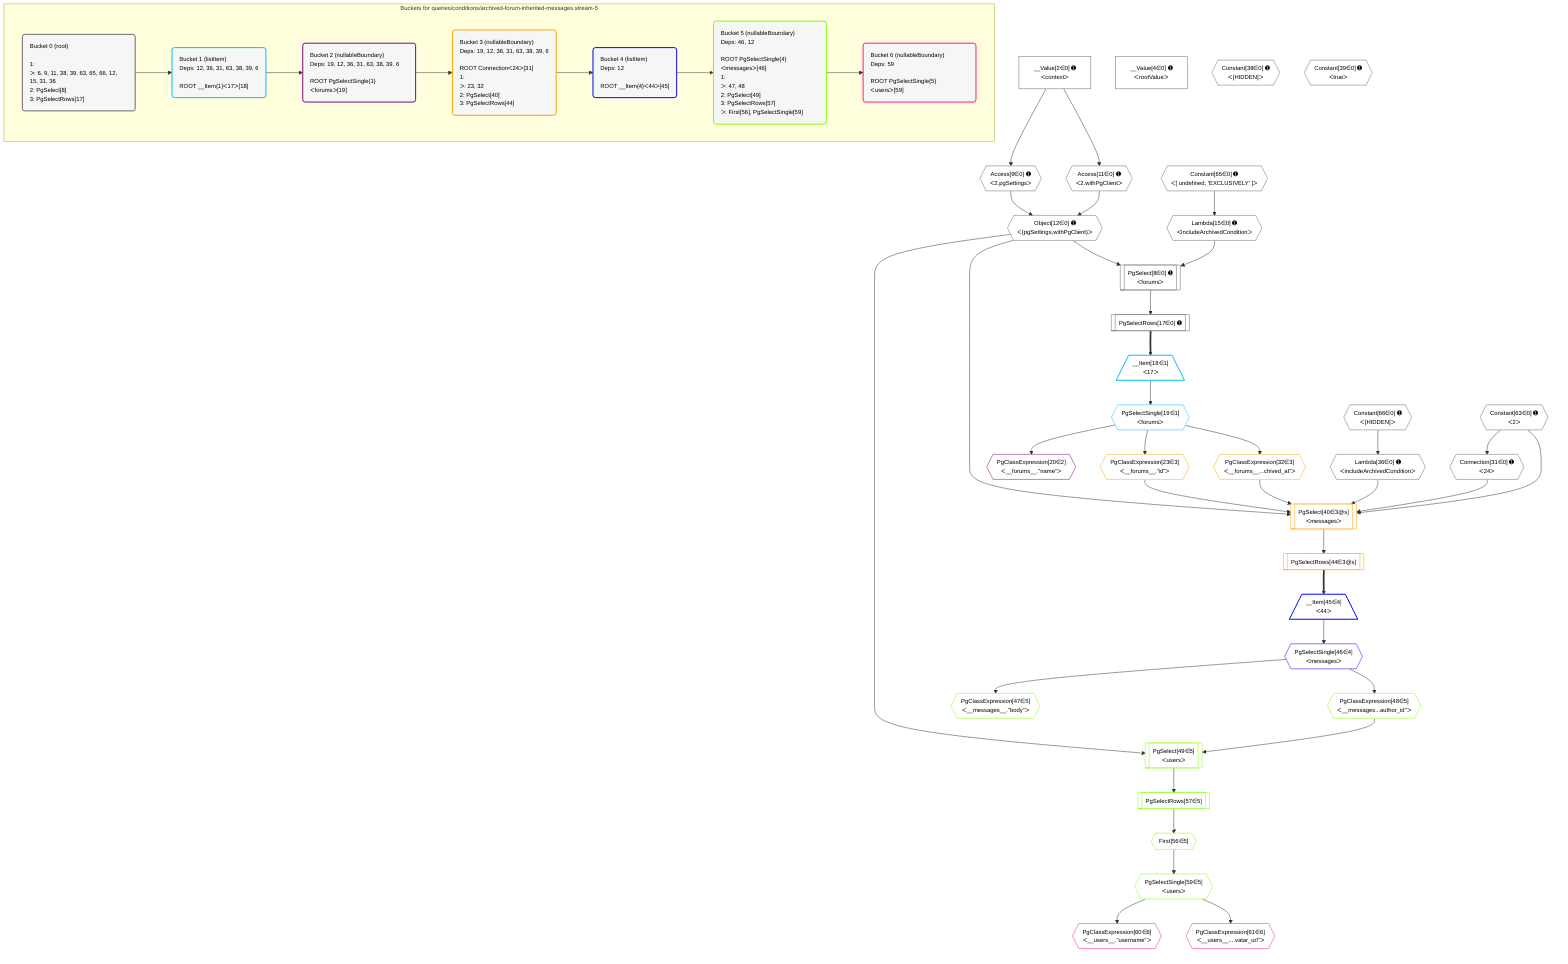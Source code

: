 %%{init: {'themeVariables': { 'fontSize': '12px'}}}%%
graph TD
    classDef path fill:#eee,stroke:#000,color:#000
    classDef plan fill:#fff,stroke-width:1px,color:#000
    classDef itemplan fill:#fff,stroke-width:2px,color:#000
    classDef unbatchedplan fill:#dff,stroke-width:1px,color:#000
    classDef sideeffectplan fill:#fcc,stroke-width:2px,color:#000
    classDef bucket fill:#f6f6f6,color:#000,stroke-width:2px,text-align:left

    subgraph "Buckets for queries/conditions/archived-forum-inherited-messages.stream-5"
    Bucket0("Bucket 0 (root)<br /><br />1: <br />ᐳ: 6, 9, 11, 38, 39, 63, 65, 66, 12, 15, 31, 36<br />2: PgSelect[8]<br />3: PgSelectRows[17]"):::bucket
    Bucket1("Bucket 1 (listItem)<br />Deps: 12, 36, 31, 63, 38, 39, 6<br /><br />ROOT __Item{1}ᐸ17ᐳ[18]"):::bucket
    Bucket2("Bucket 2 (nullableBoundary)<br />Deps: 19, 12, 36, 31, 63, 38, 39, 6<br /><br />ROOT PgSelectSingle{1}ᐸforumsᐳ[19]"):::bucket
    Bucket3("Bucket 3 (nullableBoundary)<br />Deps: 19, 12, 36, 31, 63, 38, 39, 6<br /><br />ROOT Connectionᐸ24ᐳ[31]<br />1: <br />ᐳ: 23, 32<br />2: PgSelect[40]<br />3: PgSelectRows[44]"):::bucket
    Bucket4("Bucket 4 (listItem)<br />Deps: 12<br /><br />ROOT __Item{4}ᐸ44ᐳ[45]"):::bucket
    Bucket5("Bucket 5 (nullableBoundary)<br />Deps: 46, 12<br /><br />ROOT PgSelectSingle{4}ᐸmessagesᐳ[46]<br />1: <br />ᐳ: 47, 48<br />2: PgSelect[49]<br />3: PgSelectRows[57]<br />ᐳ: First[56], PgSelectSingle[59]"):::bucket
    Bucket6("Bucket 6 (nullableBoundary)<br />Deps: 59<br /><br />ROOT PgSelectSingle{5}ᐸusersᐳ[59]"):::bucket
    end
    Bucket0 --> Bucket1
    Bucket1 --> Bucket2
    Bucket2 --> Bucket3
    Bucket3 --> Bucket4
    Bucket4 --> Bucket5
    Bucket5 --> Bucket6

    %% plan dependencies
    PgSelect8[["PgSelect[8∈0] ➊<br />ᐸforumsᐳ"]]:::plan
    Object12{{"Object[12∈0] ➊<br />ᐸ{pgSettings,withPgClient}ᐳ"}}:::plan
    Lambda15{{"Lambda[15∈0] ➊<br />ᐸincludeArchivedConditionᐳ"}}:::plan
    Object12 & Lambda15 --> PgSelect8
    Access9{{"Access[9∈0] ➊<br />ᐸ2.pgSettingsᐳ"}}:::plan
    Access11{{"Access[11∈0] ➊<br />ᐸ2.withPgClientᐳ"}}:::plan
    Access9 & Access11 --> Object12
    __Value2["__Value[2∈0] ➊<br />ᐸcontextᐳ"]:::plan
    __Value2 --> Access9
    __Value2 --> Access11
    Constant65{{"Constant[65∈0] ➊<br />ᐸ[ undefined, 'EXCLUSIVELY' ]ᐳ"}}:::plan
    Constant65 --> Lambda15
    PgSelectRows17[["PgSelectRows[17∈0] ➊"]]:::plan
    PgSelect8 --> PgSelectRows17
    Connection31{{"Connection[31∈0] ➊<br />ᐸ24ᐳ"}}:::plan
    Constant63{{"Constant[63∈0] ➊<br />ᐸ2ᐳ"}}:::plan
    Constant63 --> Connection31
    Lambda36{{"Lambda[36∈0] ➊<br />ᐸincludeArchivedConditionᐳ"}}:::plan
    Constant66{{"Constant[66∈0] ➊<br />ᐸ[HIDDEN]ᐳ"}}:::plan
    Constant66 --> Lambda36
    __Value4["__Value[4∈0] ➊<br />ᐸrootValueᐳ"]:::plan
    Constant38{{"Constant[38∈0] ➊<br />ᐸ[HIDDEN]ᐳ"}}:::plan
    Constant39{{"Constant[39∈0] ➊<br />ᐸtrueᐳ"}}:::plan
    __Item18[/"__Item[18∈1]<br />ᐸ17ᐳ"\]:::itemplan
    PgSelectRows17 ==> __Item18
    PgSelectSingle19{{"PgSelectSingle[19∈1]<br />ᐸforumsᐳ"}}:::plan
    __Item18 --> PgSelectSingle19
    PgClassExpression20{{"PgClassExpression[20∈2]<br />ᐸ__forums__.”name”ᐳ"}}:::plan
    PgSelectSingle19 --> PgClassExpression20
    PgSelect40[["PgSelect[40∈3@s]<br />ᐸmessagesᐳ"]]:::plan
    PgClassExpression23{{"PgClassExpression[23∈3]<br />ᐸ__forums__.”id”ᐳ"}}:::plan
    PgClassExpression32{{"PgClassExpression[32∈3]<br />ᐸ__forums__...chived_at”ᐳ"}}:::plan
    Object12 & PgClassExpression23 & PgClassExpression32 & Lambda36 & Connection31 & Constant63 --> PgSelect40
    PgSelectSingle19 --> PgClassExpression23
    PgSelectSingle19 --> PgClassExpression32
    PgSelectRows44[["PgSelectRows[44∈3@s]"]]:::plan
    PgSelect40 --> PgSelectRows44
    __Item45[/"__Item[45∈4]<br />ᐸ44ᐳ"\]:::itemplan
    PgSelectRows44 ==> __Item45
    PgSelectSingle46{{"PgSelectSingle[46∈4]<br />ᐸmessagesᐳ"}}:::plan
    __Item45 --> PgSelectSingle46
    PgSelect49[["PgSelect[49∈5]<br />ᐸusersᐳ"]]:::plan
    PgClassExpression48{{"PgClassExpression[48∈5]<br />ᐸ__messages...author_id”ᐳ"}}:::plan
    Object12 & PgClassExpression48 --> PgSelect49
    PgClassExpression47{{"PgClassExpression[47∈5]<br />ᐸ__messages__.”body”ᐳ"}}:::plan
    PgSelectSingle46 --> PgClassExpression47
    PgSelectSingle46 --> PgClassExpression48
    First56{{"First[56∈5]"}}:::plan
    PgSelectRows57[["PgSelectRows[57∈5]"]]:::plan
    PgSelectRows57 --> First56
    PgSelect49 --> PgSelectRows57
    PgSelectSingle59{{"PgSelectSingle[59∈5]<br />ᐸusersᐳ"}}:::plan
    First56 --> PgSelectSingle59
    PgClassExpression60{{"PgClassExpression[60∈6]<br />ᐸ__users__.”username”ᐳ"}}:::plan
    PgSelectSingle59 --> PgClassExpression60
    PgClassExpression61{{"PgClassExpression[61∈6]<br />ᐸ__users__....vatar_url”ᐳ"}}:::plan
    PgSelectSingle59 --> PgClassExpression61

    %% define steps
    classDef bucket0 stroke:#696969
    class Bucket0,__Value2,__Value4,PgSelect8,Access9,Access11,Object12,Lambda15,PgSelectRows17,Connection31,Lambda36,Constant38,Constant39,Constant63,Constant65,Constant66 bucket0
    classDef bucket1 stroke:#00bfff
    class Bucket1,__Item18,PgSelectSingle19 bucket1
    classDef bucket2 stroke:#7f007f
    class Bucket2,PgClassExpression20 bucket2
    classDef bucket3 stroke:#ffa500
    class Bucket3,PgClassExpression23,PgClassExpression32,PgSelect40,PgSelectRows44 bucket3
    classDef bucket4 stroke:#0000ff
    class Bucket4,__Item45,PgSelectSingle46 bucket4
    classDef bucket5 stroke:#7fff00
    class Bucket5,PgClassExpression47,PgClassExpression48,PgSelect49,First56,PgSelectRows57,PgSelectSingle59 bucket5
    classDef bucket6 stroke:#ff1493
    class Bucket6,PgClassExpression60,PgClassExpression61 bucket6